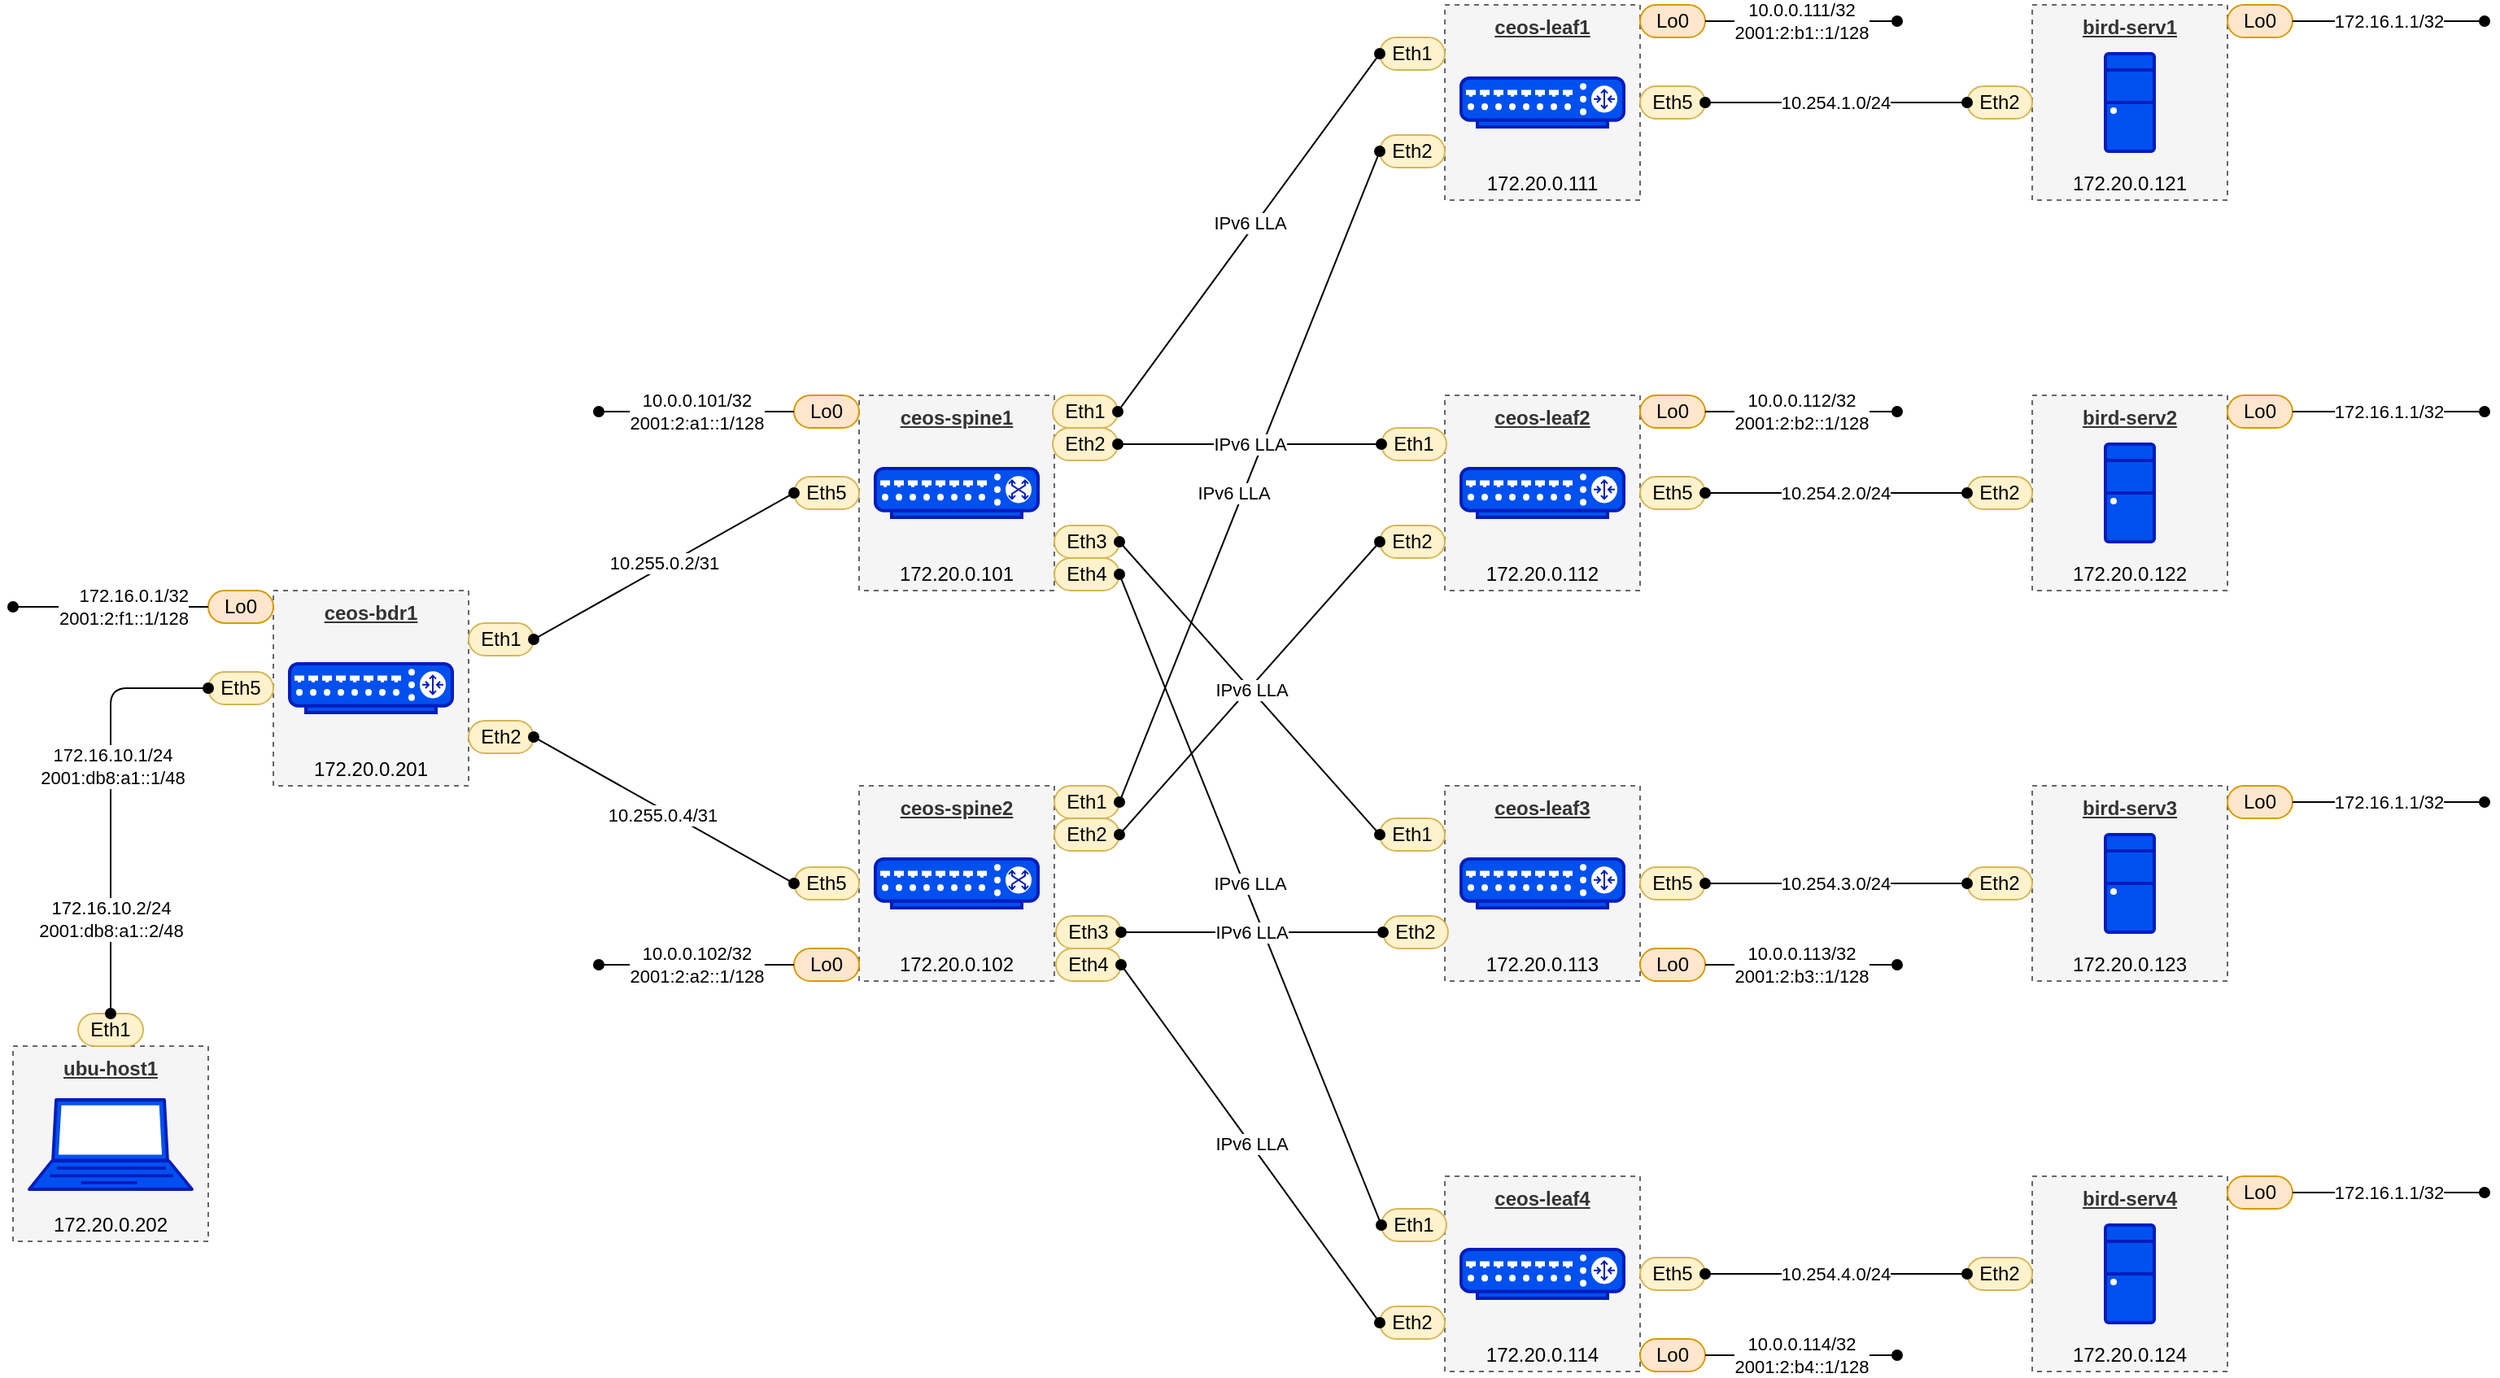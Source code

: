 <mxfile version="24.7.7">
  <diagram name="Page-1" id="fbHoKywOVAFv37olhsXn">
    <mxGraphModel dx="1242" dy="663" grid="1" gridSize="10" guides="1" tooltips="1" connect="1" arrows="1" fold="1" page="1" pageScale="1" pageWidth="827" pageHeight="1169" math="0" shadow="0">
      <root>
        <mxCell id="0" />
        <mxCell id="1" parent="0" />
        <mxCell id="a4RUu1PdMvAqzVYMMdYs-1" value="&lt;u&gt;&lt;b&gt;ceos-bdr1&lt;/b&gt;&lt;/u&gt;" style="rounded=0;whiteSpace=wrap;html=1;dashed=1;fillColor=#f5f5f5;strokeColor=#666666;fontColor=#333333;labelPosition=center;verticalLabelPosition=middle;align=center;verticalAlign=top;spacingTop=0;" parent="1" vertex="1">
          <mxGeometry x="200" y="520" width="120" height="120" as="geometry" />
        </mxCell>
        <mxCell id="a4RUu1PdMvAqzVYMMdYs-2" value="" style="verticalAlign=top;verticalLabelPosition=bottom;labelPosition=center;align=center;html=1;outlineConnect=0;fillColor=#0050ef;strokeColor=#001DBC;gradientDirection=north;strokeWidth=2;shape=mxgraph.networks.router;fontColor=#ffffff;" parent="1" vertex="1">
          <mxGeometry x="210" y="565" width="100" height="30" as="geometry" />
        </mxCell>
        <mxCell id="a4RUu1PdMvAqzVYMMdYs-4" value="172.20.0.201" style="text;html=1;align=center;verticalAlign=middle;whiteSpace=wrap;rounded=0;" parent="1" vertex="1">
          <mxGeometry x="200" y="620" width="120" height="20" as="geometry" />
        </mxCell>
        <mxCell id="a4RUu1PdMvAqzVYMMdYs-5" value="&lt;u&gt;&lt;b&gt;ceos-spine1&lt;/b&gt;&lt;/u&gt;" style="rounded=0;whiteSpace=wrap;html=1;dashed=1;fillColor=#f5f5f5;strokeColor=#666666;fontColor=#333333;labelPosition=center;verticalLabelPosition=middle;align=center;verticalAlign=top;spacingTop=0;" parent="1" vertex="1">
          <mxGeometry x="560" y="400" width="120" height="120" as="geometry" />
        </mxCell>
        <mxCell id="a4RUu1PdMvAqzVYMMdYs-7" value="172.20.0.101" style="text;html=1;align=center;verticalAlign=middle;whiteSpace=wrap;rounded=0;" parent="1" vertex="1">
          <mxGeometry x="560" y="500" width="120" height="20" as="geometry" />
        </mxCell>
        <mxCell id="a4RUu1PdMvAqzVYMMdYs-8" value="" style="fontColor=#ffffff;verticalAlign=top;verticalLabelPosition=bottom;labelPosition=center;align=center;html=1;outlineConnect=0;fillColor=#0050ef;strokeColor=#001DBC;gradientDirection=north;strokeWidth=2;shape=mxgraph.networks.switch;" parent="1" vertex="1">
          <mxGeometry x="570" y="445" width="100" height="30" as="geometry" />
        </mxCell>
        <mxCell id="a4RUu1PdMvAqzVYMMdYs-11" value="&lt;u&gt;&lt;b&gt;bird-serv1&lt;/b&gt;&lt;/u&gt;" style="rounded=0;whiteSpace=wrap;html=1;dashed=1;fillColor=#f5f5f5;strokeColor=#666666;fontColor=#333333;labelPosition=center;verticalLabelPosition=middle;align=center;verticalAlign=top;spacingTop=0;" parent="1" vertex="1">
          <mxGeometry x="1281" y="160" width="120" height="120" as="geometry" />
        </mxCell>
        <mxCell id="a4RUu1PdMvAqzVYMMdYs-12" value="172.20.0.121" style="text;html=1;align=center;verticalAlign=middle;whiteSpace=wrap;rounded=0;" parent="1" vertex="1">
          <mxGeometry x="1281" y="260" width="120" height="20" as="geometry" />
        </mxCell>
        <mxCell id="a4RUu1PdMvAqzVYMMdYs-13" value="" style="fontColor=#ffffff;verticalAlign=top;verticalLabelPosition=bottom;labelPosition=center;align=center;html=1;outlineConnect=0;fillColor=#0050ef;strokeColor=#001DBC;gradientDirection=north;strokeWidth=2;shape=mxgraph.networks.desktop_pc;" parent="1" vertex="1">
          <mxGeometry x="1326" y="190" width="30" height="60" as="geometry" />
        </mxCell>
        <mxCell id="a4RUu1PdMvAqzVYMMdYs-14" value="Eth2" style="rounded=1;whiteSpace=wrap;html=1;fillColor=#fff2cc;strokeColor=#d6b656;arcSize=50;" parent="1" vertex="1">
          <mxGeometry x="1241" y="210" width="40" height="20" as="geometry" />
        </mxCell>
        <mxCell id="a4RUu1PdMvAqzVYMMdYs-38" value="&lt;u&gt;&lt;b&gt;ceos-leaf1&lt;/b&gt;&lt;/u&gt;" style="rounded=0;whiteSpace=wrap;html=1;dashed=1;fillColor=#f5f5f5;strokeColor=#666666;fontColor=#333333;labelPosition=center;verticalLabelPosition=middle;align=center;verticalAlign=top;spacingTop=0;" parent="1" vertex="1">
          <mxGeometry x="920" y="160" width="120" height="120" as="geometry" />
        </mxCell>
        <mxCell id="a4RUu1PdMvAqzVYMMdYs-39" value="" style="verticalAlign=top;verticalLabelPosition=bottom;labelPosition=center;align=center;html=1;outlineConnect=0;fillColor=#0050ef;strokeColor=#001DBC;gradientDirection=north;strokeWidth=2;shape=mxgraph.networks.router;fontColor=#ffffff;" parent="1" vertex="1">
          <mxGeometry x="930" y="205" width="100" height="30" as="geometry" />
        </mxCell>
        <mxCell id="a4RUu1PdMvAqzVYMMdYs-41" value="172.20.0.111" style="text;html=1;align=center;verticalAlign=middle;whiteSpace=wrap;rounded=0;" parent="1" vertex="1">
          <mxGeometry x="920" y="260" width="120" height="20" as="geometry" />
        </mxCell>
        <mxCell id="a4RUu1PdMvAqzVYMMdYs-52" value="&lt;u&gt;&lt;b&gt;ubu-host1&lt;/b&gt;&lt;/u&gt;" style="rounded=0;whiteSpace=wrap;html=1;dashed=1;fillColor=#f5f5f5;strokeColor=#666666;fontColor=#333333;labelPosition=center;verticalLabelPosition=middle;align=center;verticalAlign=top;spacingTop=0;" parent="1" vertex="1">
          <mxGeometry x="40" y="800" width="120" height="120" as="geometry" />
        </mxCell>
        <mxCell id="a4RUu1PdMvAqzVYMMdYs-53" value="172.20.0.202" style="text;html=1;align=center;verticalAlign=middle;whiteSpace=wrap;rounded=0;" parent="1" vertex="1">
          <mxGeometry x="40" y="900" width="120" height="20" as="geometry" />
        </mxCell>
        <mxCell id="a4RUu1PdMvAqzVYMMdYs-54" value="" style="fontColor=#ffffff;verticalAlign=top;verticalLabelPosition=bottom;labelPosition=center;align=center;html=1;outlineConnect=0;fillColor=#0050ef;strokeColor=#001DBC;gradientDirection=north;strokeWidth=2;shape=mxgraph.networks.laptop;" parent="1" vertex="1">
          <mxGeometry x="50" y="833" width="100" height="55" as="geometry" />
        </mxCell>
        <mxCell id="a4RUu1PdMvAqzVYMMdYs-55" value="Eth5" style="rounded=1;whiteSpace=wrap;html=1;fillColor=#fff2cc;strokeColor=#d6b656;arcSize=50;" parent="1" vertex="1">
          <mxGeometry x="160" y="570" width="40" height="20" as="geometry" />
        </mxCell>
        <mxCell id="a4RUu1PdMvAqzVYMMdYs-56" value="Eth1" style="rounded=1;whiteSpace=wrap;html=1;fillColor=#fff2cc;strokeColor=#d6b656;arcSize=50;" parent="1" vertex="1">
          <mxGeometry x="80" y="780" width="40" height="20" as="geometry" />
        </mxCell>
        <mxCell id="a4RUu1PdMvAqzVYMMdYs-57" style="rounded=1;orthogonalLoop=1;jettySize=auto;html=1;exitX=0.5;exitY=0;exitDx=0;exitDy=0;entryX=0;entryY=0.5;entryDx=0;entryDy=0;endArrow=oval;endFill=1;startArrow=oval;startFill=1;edgeStyle=orthogonalEdgeStyle;curved=0;" parent="1" source="a4RUu1PdMvAqzVYMMdYs-56" target="a4RUu1PdMvAqzVYMMdYs-55" edge="1">
          <mxGeometry relative="1" as="geometry">
            <mxPoint x="270" y="670" as="sourcePoint" />
            <mxPoint x="530" y="870" as="targetPoint" />
          </mxGeometry>
        </mxCell>
        <mxCell id="a4RUu1PdMvAqzVYMMdYs-58" value="172.16.10.2/24&lt;div&gt;2001:db8:a1::2/48&lt;/div&gt;" style="edgeLabel;html=1;align=center;verticalAlign=middle;resizable=0;points=[];" parent="a4RUu1PdMvAqzVYMMdYs-57" vertex="1" connectable="0">
          <mxGeometry x="-0.107" y="-3" relative="1" as="geometry">
            <mxPoint x="-3" y="58" as="offset" />
          </mxGeometry>
        </mxCell>
        <mxCell id="a4RUu1PdMvAqzVYMMdYs-59" value="172.16.10.1/24&lt;div&gt;2001:db8:a1::1/48&lt;/div&gt;" style="edgeLabel;html=1;align=center;verticalAlign=middle;resizable=0;points=[];" parent="a4RUu1PdMvAqzVYMMdYs-57" vertex="1" connectable="0">
          <mxGeometry x="0.169" y="-1" relative="1" as="geometry">
            <mxPoint as="offset" />
          </mxGeometry>
        </mxCell>
        <mxCell id="a4RUu1PdMvAqzVYMMdYs-78" value="Lo0" style="rounded=1;whiteSpace=wrap;html=1;fillColor=#ffe6cc;strokeColor=#d79b00;arcSize=50;" parent="1" vertex="1">
          <mxGeometry x="160" y="520" width="40" height="20" as="geometry" />
        </mxCell>
        <mxCell id="a4RUu1PdMvAqzVYMMdYs-79" style="rounded=0;orthogonalLoop=1;jettySize=auto;html=1;exitX=0;exitY=0.5;exitDx=0;exitDy=0;endArrow=none;endFill=0;startArrow=oval;startFill=1;entryX=0;entryY=0.5;entryDx=0;entryDy=0;" parent="1" source="a4RUu1PdMvAqzVYMMdYs-80" target="a4RUu1PdMvAqzVYMMdYs-78" edge="1">
          <mxGeometry relative="1" as="geometry">
            <mxPoint x="250" y="280" as="sourcePoint" />
            <mxPoint x="160" y="580" as="targetPoint" />
          </mxGeometry>
        </mxCell>
        <mxCell id="a4RUu1PdMvAqzVYMMdYs-80" value="172.16.0.1/32&lt;div&gt;2001:2:f1::1/128&lt;br&gt;&lt;/div&gt;" style="text;html=1;align=right;verticalAlign=middle;whiteSpace=wrap;rounded=0;fillColor=none;labelBackgroundColor=default;fontSize=11;" parent="1" vertex="1">
          <mxGeometry x="40" y="510" width="110" height="40" as="geometry" />
        </mxCell>
        <mxCell id="a4RUu1PdMvAqzVYMMdYs-95" value="&lt;u&gt;&lt;b&gt;ceos-spine2&lt;/b&gt;&lt;/u&gt;" style="rounded=0;whiteSpace=wrap;html=1;dashed=1;fillColor=#f5f5f5;strokeColor=#666666;fontColor=#333333;labelPosition=center;verticalLabelPosition=middle;align=center;verticalAlign=top;spacingTop=0;" parent="1" vertex="1">
          <mxGeometry x="560" y="640" width="120" height="120" as="geometry" />
        </mxCell>
        <mxCell id="a4RUu1PdMvAqzVYMMdYs-96" value="172.20.0.102" style="text;html=1;align=center;verticalAlign=middle;whiteSpace=wrap;rounded=0;" parent="1" vertex="1">
          <mxGeometry x="560" y="740" width="120" height="20" as="geometry" />
        </mxCell>
        <mxCell id="a4RUu1PdMvAqzVYMMdYs-97" value="" style="fontColor=#ffffff;verticalAlign=top;verticalLabelPosition=bottom;labelPosition=center;align=center;html=1;outlineConnect=0;fillColor=#0050ef;strokeColor=#001DBC;gradientDirection=north;strokeWidth=2;shape=mxgraph.networks.switch;" parent="1" vertex="1">
          <mxGeometry x="570" y="685" width="100" height="30" as="geometry" />
        </mxCell>
        <mxCell id="a4RUu1PdMvAqzVYMMdYs-98" value="&lt;u&gt;&lt;b&gt;ceos-leaf2&lt;/b&gt;&lt;/u&gt;" style="rounded=0;whiteSpace=wrap;html=1;dashed=1;fillColor=#f5f5f5;strokeColor=#666666;fontColor=#333333;labelPosition=center;verticalLabelPosition=middle;align=center;verticalAlign=top;spacingTop=0;" parent="1" vertex="1">
          <mxGeometry x="920" y="400" width="120" height="120" as="geometry" />
        </mxCell>
        <mxCell id="a4RUu1PdMvAqzVYMMdYs-99" value="" style="verticalAlign=top;verticalLabelPosition=bottom;labelPosition=center;align=center;html=1;outlineConnect=0;fillColor=#0050ef;strokeColor=#001DBC;gradientDirection=north;strokeWidth=2;shape=mxgraph.networks.router;fontColor=#ffffff;" parent="1" vertex="1">
          <mxGeometry x="930" y="445" width="100" height="30" as="geometry" />
        </mxCell>
        <mxCell id="a4RUu1PdMvAqzVYMMdYs-100" value="172.20.0.112" style="text;html=1;align=center;verticalAlign=middle;whiteSpace=wrap;rounded=0;" parent="1" vertex="1">
          <mxGeometry x="920" y="500" width="120" height="20" as="geometry" />
        </mxCell>
        <mxCell id="a4RUu1PdMvAqzVYMMdYs-101" value="&lt;u&gt;&lt;b&gt;ceos-leaf3&lt;/b&gt;&lt;/u&gt;" style="rounded=0;whiteSpace=wrap;html=1;dashed=1;fillColor=#f5f5f5;strokeColor=#666666;fontColor=#333333;labelPosition=center;verticalLabelPosition=middle;align=center;verticalAlign=top;spacingTop=0;" parent="1" vertex="1">
          <mxGeometry x="920" y="640" width="120" height="120" as="geometry" />
        </mxCell>
        <mxCell id="a4RUu1PdMvAqzVYMMdYs-102" value="" style="verticalAlign=top;verticalLabelPosition=bottom;labelPosition=center;align=center;html=1;outlineConnect=0;fillColor=#0050ef;strokeColor=#001DBC;gradientDirection=north;strokeWidth=2;shape=mxgraph.networks.router;fontColor=#ffffff;" parent="1" vertex="1">
          <mxGeometry x="930" y="685" width="100" height="30" as="geometry" />
        </mxCell>
        <mxCell id="a4RUu1PdMvAqzVYMMdYs-103" value="172.20.0.113" style="text;html=1;align=center;verticalAlign=middle;whiteSpace=wrap;rounded=0;" parent="1" vertex="1">
          <mxGeometry x="920" y="740" width="120" height="20" as="geometry" />
        </mxCell>
        <mxCell id="a4RUu1PdMvAqzVYMMdYs-104" value="&lt;u&gt;&lt;b&gt;ceos-leaf4&lt;/b&gt;&lt;/u&gt;" style="rounded=0;whiteSpace=wrap;html=1;dashed=1;fillColor=#f5f5f5;strokeColor=#666666;fontColor=#333333;labelPosition=center;verticalLabelPosition=middle;align=center;verticalAlign=top;spacingTop=0;" parent="1" vertex="1">
          <mxGeometry x="920" y="880" width="120" height="120" as="geometry" />
        </mxCell>
        <mxCell id="a4RUu1PdMvAqzVYMMdYs-105" value="" style="verticalAlign=top;verticalLabelPosition=bottom;labelPosition=center;align=center;html=1;outlineConnect=0;fillColor=#0050ef;strokeColor=#001DBC;gradientDirection=north;strokeWidth=2;shape=mxgraph.networks.router;fontColor=#ffffff;" parent="1" vertex="1">
          <mxGeometry x="930" y="925" width="100" height="30" as="geometry" />
        </mxCell>
        <mxCell id="a4RUu1PdMvAqzVYMMdYs-106" value="172.20.0.114" style="text;html=1;align=center;verticalAlign=middle;whiteSpace=wrap;rounded=0;" parent="1" vertex="1">
          <mxGeometry x="920" y="980" width="120" height="20" as="geometry" />
        </mxCell>
        <mxCell id="a4RUu1PdMvAqzVYMMdYs-107" value="Eth5" style="rounded=1;whiteSpace=wrap;html=1;fillColor=#fff2cc;strokeColor=#d6b656;arcSize=50;" parent="1" vertex="1">
          <mxGeometry x="1040" y="210" width="40" height="20" as="geometry" />
        </mxCell>
        <mxCell id="a4RUu1PdMvAqzVYMMdYs-115" style="rounded=0;orthogonalLoop=1;jettySize=auto;html=1;exitX=0;exitY=0.5;exitDx=0;exitDy=0;entryX=1;entryY=0.5;entryDx=0;entryDy=0;endArrow=oval;endFill=1;startArrow=oval;startFill=1;" parent="1" source="a4RUu1PdMvAqzVYMMdYs-14" target="a4RUu1PdMvAqzVYMMdYs-107" edge="1">
          <mxGeometry relative="1" as="geometry">
            <mxPoint x="1241" y="269.5" as="sourcePoint" />
            <mxPoint x="1080" y="269.5" as="targetPoint" />
          </mxGeometry>
        </mxCell>
        <mxCell id="a4RUu1PdMvAqzVYMMdYs-116" value="10.254.1.0/24" style="edgeLabel;html=1;align=center;verticalAlign=middle;resizable=0;points=[];" parent="a4RUu1PdMvAqzVYMMdYs-115" vertex="1" connectable="0">
          <mxGeometry x="-0.058" y="1" relative="1" as="geometry">
            <mxPoint x="-5" y="-1" as="offset" />
          </mxGeometry>
        </mxCell>
        <mxCell id="a4RUu1PdMvAqzVYMMdYs-119" value="&lt;u&gt;&lt;b&gt;bird-serv2&lt;/b&gt;&lt;/u&gt;" style="rounded=0;whiteSpace=wrap;html=1;dashed=1;fillColor=#f5f5f5;strokeColor=#666666;fontColor=#333333;labelPosition=center;verticalLabelPosition=middle;align=center;verticalAlign=top;spacingTop=0;" parent="1" vertex="1">
          <mxGeometry x="1281" y="400" width="120" height="120" as="geometry" />
        </mxCell>
        <mxCell id="a4RUu1PdMvAqzVYMMdYs-120" value="172.20.0.122" style="text;html=1;align=center;verticalAlign=middle;whiteSpace=wrap;rounded=0;" parent="1" vertex="1">
          <mxGeometry x="1281" y="500" width="120" height="20" as="geometry" />
        </mxCell>
        <mxCell id="a4RUu1PdMvAqzVYMMdYs-121" value="" style="fontColor=#ffffff;verticalAlign=top;verticalLabelPosition=bottom;labelPosition=center;align=center;html=1;outlineConnect=0;fillColor=#0050ef;strokeColor=#001DBC;gradientDirection=north;strokeWidth=2;shape=mxgraph.networks.desktop_pc;" parent="1" vertex="1">
          <mxGeometry x="1326" y="430" width="30" height="60" as="geometry" />
        </mxCell>
        <mxCell id="a4RUu1PdMvAqzVYMMdYs-122" value="Eth2" style="rounded=1;whiteSpace=wrap;html=1;fillColor=#fff2cc;strokeColor=#d6b656;arcSize=50;" parent="1" vertex="1">
          <mxGeometry x="1241" y="450" width="40" height="20" as="geometry" />
        </mxCell>
        <mxCell id="a4RUu1PdMvAqzVYMMdYs-123" value="Eth5" style="rounded=1;whiteSpace=wrap;html=1;fillColor=#fff2cc;strokeColor=#d6b656;arcSize=50;" parent="1" vertex="1">
          <mxGeometry x="1040" y="450" width="40" height="20" as="geometry" />
        </mxCell>
        <mxCell id="a4RUu1PdMvAqzVYMMdYs-124" style="rounded=0;orthogonalLoop=1;jettySize=auto;html=1;exitX=0;exitY=0.5;exitDx=0;exitDy=0;entryX=1;entryY=0.5;entryDx=0;entryDy=0;endArrow=oval;endFill=1;startArrow=oval;startFill=1;" parent="1" source="a4RUu1PdMvAqzVYMMdYs-122" target="a4RUu1PdMvAqzVYMMdYs-123" edge="1">
          <mxGeometry relative="1" as="geometry">
            <mxPoint x="1241" y="509.5" as="sourcePoint" />
            <mxPoint x="1080" y="509.5" as="targetPoint" />
          </mxGeometry>
        </mxCell>
        <mxCell id="a4RUu1PdMvAqzVYMMdYs-125" value="10.254.2.0/24" style="edgeLabel;html=1;align=center;verticalAlign=middle;resizable=0;points=[];" parent="a4RUu1PdMvAqzVYMMdYs-124" vertex="1" connectable="0">
          <mxGeometry x="-0.058" y="1" relative="1" as="geometry">
            <mxPoint x="-5" y="-1" as="offset" />
          </mxGeometry>
        </mxCell>
        <mxCell id="a4RUu1PdMvAqzVYMMdYs-126" value="&lt;u&gt;&lt;b&gt;bird-serv3&lt;/b&gt;&lt;/u&gt;" style="rounded=0;whiteSpace=wrap;html=1;dashed=1;fillColor=#f5f5f5;strokeColor=#666666;fontColor=#333333;labelPosition=center;verticalLabelPosition=middle;align=center;verticalAlign=top;spacingTop=0;" parent="1" vertex="1">
          <mxGeometry x="1281" y="640" width="120" height="120" as="geometry" />
        </mxCell>
        <mxCell id="a4RUu1PdMvAqzVYMMdYs-127" value="172.20.0.123" style="text;html=1;align=center;verticalAlign=middle;whiteSpace=wrap;rounded=0;" parent="1" vertex="1">
          <mxGeometry x="1281" y="740" width="120" height="20" as="geometry" />
        </mxCell>
        <mxCell id="a4RUu1PdMvAqzVYMMdYs-128" value="" style="fontColor=#ffffff;verticalAlign=top;verticalLabelPosition=bottom;labelPosition=center;align=center;html=1;outlineConnect=0;fillColor=#0050ef;strokeColor=#001DBC;gradientDirection=north;strokeWidth=2;shape=mxgraph.networks.desktop_pc;" parent="1" vertex="1">
          <mxGeometry x="1326" y="670" width="30" height="60" as="geometry" />
        </mxCell>
        <mxCell id="a4RUu1PdMvAqzVYMMdYs-129" value="Eth2" style="rounded=1;whiteSpace=wrap;html=1;fillColor=#fff2cc;strokeColor=#d6b656;arcSize=50;" parent="1" vertex="1">
          <mxGeometry x="1241" y="690" width="40" height="20" as="geometry" />
        </mxCell>
        <mxCell id="a4RUu1PdMvAqzVYMMdYs-130" value="Eth5" style="rounded=1;whiteSpace=wrap;html=1;fillColor=#fff2cc;strokeColor=#d6b656;arcSize=50;" parent="1" vertex="1">
          <mxGeometry x="1040" y="690" width="40" height="20" as="geometry" />
        </mxCell>
        <mxCell id="a4RUu1PdMvAqzVYMMdYs-131" style="rounded=0;orthogonalLoop=1;jettySize=auto;html=1;exitX=0;exitY=0.5;exitDx=0;exitDy=0;entryX=1;entryY=0.5;entryDx=0;entryDy=0;endArrow=oval;endFill=1;startArrow=oval;startFill=1;" parent="1" source="a4RUu1PdMvAqzVYMMdYs-129" target="a4RUu1PdMvAqzVYMMdYs-130" edge="1">
          <mxGeometry relative="1" as="geometry">
            <mxPoint x="1241" y="749.5" as="sourcePoint" />
            <mxPoint x="1080" y="749.5" as="targetPoint" />
          </mxGeometry>
        </mxCell>
        <mxCell id="a4RUu1PdMvAqzVYMMdYs-132" value="10.254.3.0/24" style="edgeLabel;html=1;align=center;verticalAlign=middle;resizable=0;points=[];" parent="a4RUu1PdMvAqzVYMMdYs-131" vertex="1" connectable="0">
          <mxGeometry x="-0.058" y="1" relative="1" as="geometry">
            <mxPoint x="-5" y="-1" as="offset" />
          </mxGeometry>
        </mxCell>
        <mxCell id="a4RUu1PdMvAqzVYMMdYs-133" value="&lt;u&gt;&lt;b&gt;bird-serv4&lt;/b&gt;&lt;/u&gt;" style="rounded=0;whiteSpace=wrap;html=1;dashed=1;fillColor=#f5f5f5;strokeColor=#666666;fontColor=#333333;labelPosition=center;verticalLabelPosition=middle;align=center;verticalAlign=top;spacingTop=0;" parent="1" vertex="1">
          <mxGeometry x="1281" y="880" width="120" height="120" as="geometry" />
        </mxCell>
        <mxCell id="a4RUu1PdMvAqzVYMMdYs-134" value="172.20.0.124" style="text;html=1;align=center;verticalAlign=middle;whiteSpace=wrap;rounded=0;" parent="1" vertex="1">
          <mxGeometry x="1281" y="980" width="120" height="20" as="geometry" />
        </mxCell>
        <mxCell id="a4RUu1PdMvAqzVYMMdYs-135" value="" style="fontColor=#ffffff;verticalAlign=top;verticalLabelPosition=bottom;labelPosition=center;align=center;html=1;outlineConnect=0;fillColor=#0050ef;strokeColor=#001DBC;gradientDirection=north;strokeWidth=2;shape=mxgraph.networks.desktop_pc;" parent="1" vertex="1">
          <mxGeometry x="1326" y="910" width="30" height="60" as="geometry" />
        </mxCell>
        <mxCell id="a4RUu1PdMvAqzVYMMdYs-136" value="Eth2" style="rounded=1;whiteSpace=wrap;html=1;fillColor=#fff2cc;strokeColor=#d6b656;arcSize=50;" parent="1" vertex="1">
          <mxGeometry x="1241" y="930" width="40" height="20" as="geometry" />
        </mxCell>
        <mxCell id="a4RUu1PdMvAqzVYMMdYs-137" value="Eth5" style="rounded=1;whiteSpace=wrap;html=1;fillColor=#fff2cc;strokeColor=#d6b656;arcSize=50;" parent="1" vertex="1">
          <mxGeometry x="1040" y="930" width="40" height="20" as="geometry" />
        </mxCell>
        <mxCell id="a4RUu1PdMvAqzVYMMdYs-138" style="rounded=0;orthogonalLoop=1;jettySize=auto;html=1;exitX=0;exitY=0.5;exitDx=0;exitDy=0;entryX=1;entryY=0.5;entryDx=0;entryDy=0;endArrow=oval;endFill=1;startArrow=oval;startFill=1;" parent="1" source="a4RUu1PdMvAqzVYMMdYs-136" target="a4RUu1PdMvAqzVYMMdYs-137" edge="1">
          <mxGeometry relative="1" as="geometry">
            <mxPoint x="1241" y="989.5" as="sourcePoint" />
            <mxPoint x="1080" y="989.5" as="targetPoint" />
          </mxGeometry>
        </mxCell>
        <mxCell id="a4RUu1PdMvAqzVYMMdYs-139" value="10.254.4.0/24" style="edgeLabel;html=1;align=center;verticalAlign=middle;resizable=0;points=[];" parent="a4RUu1PdMvAqzVYMMdYs-138" vertex="1" connectable="0">
          <mxGeometry x="-0.058" y="1" relative="1" as="geometry">
            <mxPoint x="-5" y="-1" as="offset" />
          </mxGeometry>
        </mxCell>
        <mxCell id="a4RUu1PdMvAqzVYMMdYs-140" value="Eth1" style="rounded=1;whiteSpace=wrap;html=1;fillColor=#fff2cc;strokeColor=#d6b656;arcSize=50;" parent="1" vertex="1">
          <mxGeometry x="880" y="180" width="40" height="20" as="geometry" />
        </mxCell>
        <mxCell id="a4RUu1PdMvAqzVYMMdYs-141" value="Eth1" style="rounded=1;whiteSpace=wrap;html=1;fillColor=#fff2cc;strokeColor=#d6b656;arcSize=50;" parent="1" vertex="1">
          <mxGeometry x="679" y="400" width="40" height="20" as="geometry" />
        </mxCell>
        <mxCell id="a4RUu1PdMvAqzVYMMdYs-142" style="rounded=0;orthogonalLoop=1;jettySize=auto;html=1;exitX=0;exitY=0.5;exitDx=0;exitDy=0;entryX=1;entryY=0.5;entryDx=0;entryDy=0;endArrow=oval;endFill=1;startArrow=oval;startFill=1;" parent="1" source="a4RUu1PdMvAqzVYMMdYs-140" target="a4RUu1PdMvAqzVYMMdYs-141" edge="1">
          <mxGeometry relative="1" as="geometry">
            <mxPoint x="880" y="459.5" as="sourcePoint" />
            <mxPoint x="719" y="459.5" as="targetPoint" />
          </mxGeometry>
        </mxCell>
        <mxCell id="a4RUu1PdMvAqzVYMMdYs-143" value="IPv6 LLA" style="edgeLabel;html=1;align=center;verticalAlign=middle;resizable=0;points=[];" parent="a4RUu1PdMvAqzVYMMdYs-142" vertex="1" connectable="0">
          <mxGeometry x="-0.058" y="1" relative="1" as="geometry">
            <mxPoint x="-5" y="-1" as="offset" />
          </mxGeometry>
        </mxCell>
        <mxCell id="a4RUu1PdMvAqzVYMMdYs-144" value="Eth1" style="rounded=1;whiteSpace=wrap;html=1;fillColor=#fff2cc;strokeColor=#d6b656;arcSize=50;" parent="1" vertex="1">
          <mxGeometry x="881" y="420" width="40" height="20" as="geometry" />
        </mxCell>
        <mxCell id="a4RUu1PdMvAqzVYMMdYs-145" value="Eth2" style="rounded=1;whiteSpace=wrap;html=1;fillColor=#fff2cc;strokeColor=#d6b656;arcSize=50;" parent="1" vertex="1">
          <mxGeometry x="679" y="420" width="40" height="20" as="geometry" />
        </mxCell>
        <mxCell id="a4RUu1PdMvAqzVYMMdYs-148" value="Eth1" style="rounded=1;whiteSpace=wrap;html=1;fillColor=#fff2cc;strokeColor=#d6b656;arcSize=50;" parent="1" vertex="1">
          <mxGeometry x="880" y="660" width="40" height="20" as="geometry" />
        </mxCell>
        <mxCell id="a4RUu1PdMvAqzVYMMdYs-149" value="Eth3" style="rounded=1;whiteSpace=wrap;html=1;fillColor=#fff2cc;strokeColor=#d6b656;arcSize=50;" parent="1" vertex="1">
          <mxGeometry x="680" y="480" width="40" height="20" as="geometry" />
        </mxCell>
        <mxCell id="a4RUu1PdMvAqzVYMMdYs-150" style="rounded=0;orthogonalLoop=1;jettySize=auto;html=1;exitX=0;exitY=0.5;exitDx=0;exitDy=0;entryX=1;entryY=0.5;entryDx=0;entryDy=0;endArrow=oval;endFill=1;startArrow=oval;startFill=1;" parent="1" source="a4RUu1PdMvAqzVYMMdYs-148" target="a4RUu1PdMvAqzVYMMdYs-149" edge="1">
          <mxGeometry relative="1" as="geometry">
            <mxPoint x="881" y="539.5" as="sourcePoint" />
            <mxPoint x="720" y="539.5" as="targetPoint" />
          </mxGeometry>
        </mxCell>
        <mxCell id="a4RUu1PdMvAqzVYMMdYs-152" value="Eth1" style="rounded=1;whiteSpace=wrap;html=1;fillColor=#fff2cc;strokeColor=#d6b656;arcSize=50;" parent="1" vertex="1">
          <mxGeometry x="881" y="900" width="40" height="20" as="geometry" />
        </mxCell>
        <mxCell id="a4RUu1PdMvAqzVYMMdYs-153" value="Eth4" style="rounded=1;whiteSpace=wrap;html=1;fillColor=#fff2cc;strokeColor=#d6b656;arcSize=50;" parent="1" vertex="1">
          <mxGeometry x="680" y="500" width="40" height="20" as="geometry" />
        </mxCell>
        <mxCell id="a4RUu1PdMvAqzVYMMdYs-154" style="rounded=0;orthogonalLoop=1;jettySize=auto;html=1;exitX=0;exitY=0.5;exitDx=0;exitDy=0;entryX=1;entryY=0.5;entryDx=0;entryDy=0;endArrow=oval;endFill=1;startArrow=oval;startFill=1;" parent="1" source="a4RUu1PdMvAqzVYMMdYs-152" target="a4RUu1PdMvAqzVYMMdYs-153" edge="1">
          <mxGeometry relative="1" as="geometry">
            <mxPoint x="881" y="559.5" as="sourcePoint" />
            <mxPoint x="720" y="559.5" as="targetPoint" />
          </mxGeometry>
        </mxCell>
        <mxCell id="a4RUu1PdMvAqzVYMMdYs-155" value="IPv6 LLA" style="edgeLabel;html=1;align=center;verticalAlign=middle;resizable=0;points=[];" parent="a4RUu1PdMvAqzVYMMdYs-154" vertex="1" connectable="0">
          <mxGeometry x="-0.058" y="1" relative="1" as="geometry">
            <mxPoint x="-5" y="-22" as="offset" />
          </mxGeometry>
        </mxCell>
        <mxCell id="a4RUu1PdMvAqzVYMMdYs-173" value="Eth2" style="rounded=1;whiteSpace=wrap;html=1;fillColor=#fff2cc;strokeColor=#d6b656;arcSize=50;" parent="1" vertex="1">
          <mxGeometry x="880" y="240" width="40" height="20" as="geometry" />
        </mxCell>
        <mxCell id="a4RUu1PdMvAqzVYMMdYs-174" value="Eth1" style="rounded=1;whiteSpace=wrap;html=1;fillColor=#fff2cc;strokeColor=#d6b656;arcSize=50;" parent="1" vertex="1">
          <mxGeometry x="680" y="640" width="40" height="20" as="geometry" />
        </mxCell>
        <mxCell id="a4RUu1PdMvAqzVYMMdYs-175" style="rounded=0;orthogonalLoop=1;jettySize=auto;html=1;exitX=0;exitY=0.5;exitDx=0;exitDy=0;entryX=1;entryY=0.5;entryDx=0;entryDy=0;endArrow=oval;endFill=1;startArrow=oval;startFill=1;" parent="1" source="a4RUu1PdMvAqzVYMMdYs-173" target="a4RUu1PdMvAqzVYMMdYs-174" edge="1">
          <mxGeometry relative="1" as="geometry">
            <mxPoint x="881" y="699.5" as="sourcePoint" />
            <mxPoint x="720" y="699.5" as="targetPoint" />
          </mxGeometry>
        </mxCell>
        <mxCell id="a4RUu1PdMvAqzVYMMdYs-176" value="IPv6 LLA" style="edgeLabel;html=1;align=center;verticalAlign=middle;resizable=0;points=[];" parent="a4RUu1PdMvAqzVYMMdYs-175" vertex="1" connectable="0">
          <mxGeometry x="-0.058" y="1" relative="1" as="geometry">
            <mxPoint x="-16" y="21" as="offset" />
          </mxGeometry>
        </mxCell>
        <mxCell id="a4RUu1PdMvAqzVYMMdYs-177" value="Eth2" style="rounded=1;whiteSpace=wrap;html=1;fillColor=#fff2cc;strokeColor=#d6b656;arcSize=50;" parent="1" vertex="1">
          <mxGeometry x="880" y="480" width="40" height="20" as="geometry" />
        </mxCell>
        <mxCell id="a4RUu1PdMvAqzVYMMdYs-178" value="Eth2" style="rounded=1;whiteSpace=wrap;html=1;fillColor=#fff2cc;strokeColor=#d6b656;arcSize=50;" parent="1" vertex="1">
          <mxGeometry x="680" y="660" width="40" height="20" as="geometry" />
        </mxCell>
        <mxCell id="a4RUu1PdMvAqzVYMMdYs-179" style="rounded=0;orthogonalLoop=1;jettySize=auto;html=1;exitX=0;exitY=0.5;exitDx=0;exitDy=0;entryX=1;entryY=0.5;entryDx=0;entryDy=0;endArrow=oval;endFill=1;startArrow=oval;startFill=1;" parent="1" source="a4RUu1PdMvAqzVYMMdYs-177" target="a4RUu1PdMvAqzVYMMdYs-178" edge="1">
          <mxGeometry relative="1" as="geometry">
            <mxPoint x="881" y="719.5" as="sourcePoint" />
            <mxPoint x="720" y="719.5" as="targetPoint" />
          </mxGeometry>
        </mxCell>
        <mxCell id="a4RUu1PdMvAqzVYMMdYs-180" value="IPv6 LLA" style="edgeLabel;html=1;align=center;verticalAlign=middle;resizable=0;points=[];" parent="a4RUu1PdMvAqzVYMMdYs-179" vertex="1" connectable="0">
          <mxGeometry x="-0.058" y="1" relative="1" as="geometry">
            <mxPoint x="-5" y="5" as="offset" />
          </mxGeometry>
        </mxCell>
        <mxCell id="a4RUu1PdMvAqzVYMMdYs-181" value="Eth2" style="rounded=1;whiteSpace=wrap;html=1;fillColor=#fff2cc;strokeColor=#d6b656;arcSize=50;" parent="1" vertex="1">
          <mxGeometry x="882" y="720" width="40" height="20" as="geometry" />
        </mxCell>
        <mxCell id="a4RUu1PdMvAqzVYMMdYs-182" value="Eth3" style="rounded=1;whiteSpace=wrap;html=1;fillColor=#fff2cc;strokeColor=#d6b656;arcSize=50;" parent="1" vertex="1">
          <mxGeometry x="681" y="720" width="40" height="20" as="geometry" />
        </mxCell>
        <mxCell id="a4RUu1PdMvAqzVYMMdYs-183" style="rounded=0;orthogonalLoop=1;jettySize=auto;html=1;exitX=0;exitY=0.5;exitDx=0;exitDy=0;entryX=1;entryY=0.5;entryDx=0;entryDy=0;endArrow=oval;endFill=1;startArrow=oval;startFill=1;" parent="1" source="a4RUu1PdMvAqzVYMMdYs-181" target="a4RUu1PdMvAqzVYMMdYs-182" edge="1">
          <mxGeometry relative="1" as="geometry">
            <mxPoint x="882" y="779.5" as="sourcePoint" />
            <mxPoint x="721" y="779.5" as="targetPoint" />
          </mxGeometry>
        </mxCell>
        <mxCell id="a4RUu1PdMvAqzVYMMdYs-184" value="IPv6 LLA" style="edgeLabel;html=1;align=center;verticalAlign=middle;resizable=0;points=[];" parent="a4RUu1PdMvAqzVYMMdYs-183" vertex="1" connectable="0">
          <mxGeometry x="-0.058" y="1" relative="1" as="geometry">
            <mxPoint x="-5" y="-1" as="offset" />
          </mxGeometry>
        </mxCell>
        <mxCell id="a4RUu1PdMvAqzVYMMdYs-185" value="Eth2" style="rounded=1;whiteSpace=wrap;html=1;fillColor=#fff2cc;strokeColor=#d6b656;arcSize=50;" parent="1" vertex="1">
          <mxGeometry x="880" y="960" width="40" height="20" as="geometry" />
        </mxCell>
        <mxCell id="a4RUu1PdMvAqzVYMMdYs-186" value="Eth4" style="rounded=1;whiteSpace=wrap;html=1;fillColor=#fff2cc;strokeColor=#d6b656;arcSize=50;" parent="1" vertex="1">
          <mxGeometry x="681" y="740" width="40" height="20" as="geometry" />
        </mxCell>
        <mxCell id="a4RUu1PdMvAqzVYMMdYs-187" value="IPv6 LLA" style="rounded=0;orthogonalLoop=1;jettySize=auto;html=1;exitX=0;exitY=0.5;exitDx=0;exitDy=0;entryX=1;entryY=0.5;entryDx=0;entryDy=0;endArrow=oval;endFill=1;startArrow=oval;startFill=1;" parent="1" source="a4RUu1PdMvAqzVYMMdYs-185" target="a4RUu1PdMvAqzVYMMdYs-186" edge="1">
          <mxGeometry relative="1" as="geometry">
            <mxPoint x="882" y="799.5" as="sourcePoint" />
            <mxPoint x="721" y="799.5" as="targetPoint" />
          </mxGeometry>
        </mxCell>
        <mxCell id="a4RUu1PdMvAqzVYMMdYs-189" value="Eth5" style="rounded=1;whiteSpace=wrap;html=1;fillColor=#fff2cc;strokeColor=#d6b656;arcSize=50;" parent="1" vertex="1">
          <mxGeometry x="520" y="450" width="40" height="20" as="geometry" />
        </mxCell>
        <mxCell id="a4RUu1PdMvAqzVYMMdYs-190" value="Eth5" style="rounded=1;whiteSpace=wrap;html=1;fillColor=#fff2cc;strokeColor=#d6b656;arcSize=50;" parent="1" vertex="1">
          <mxGeometry x="520" y="690" width="40" height="20" as="geometry" />
        </mxCell>
        <mxCell id="a4RUu1PdMvAqzVYMMdYs-191" value="Eth1" style="rounded=1;whiteSpace=wrap;html=1;fillColor=#fff2cc;strokeColor=#d6b656;arcSize=50;" parent="1" vertex="1">
          <mxGeometry x="320" y="540" width="40" height="20" as="geometry" />
        </mxCell>
        <mxCell id="a4RUu1PdMvAqzVYMMdYs-192" value="Eth2" style="rounded=1;whiteSpace=wrap;html=1;fillColor=#fff2cc;strokeColor=#d6b656;arcSize=50;" parent="1" vertex="1">
          <mxGeometry x="320" y="600" width="40" height="20" as="geometry" />
        </mxCell>
        <mxCell id="a4RUu1PdMvAqzVYMMdYs-193" style="rounded=0;orthogonalLoop=1;jettySize=auto;html=1;exitX=0;exitY=0.5;exitDx=0;exitDy=0;entryX=1;entryY=0.5;entryDx=0;entryDy=0;endArrow=oval;endFill=1;startArrow=oval;startFill=1;" parent="1" source="a4RUu1PdMvAqzVYMMdYs-189" target="a4RUu1PdMvAqzVYMMdYs-191" edge="1">
          <mxGeometry relative="1" as="geometry">
            <mxPoint x="520" y="510" as="sourcePoint" />
            <mxPoint x="360" y="695" as="targetPoint" />
          </mxGeometry>
        </mxCell>
        <mxCell id="a4RUu1PdMvAqzVYMMdYs-194" value="10.255.0.2/31" style="edgeLabel;html=1;align=center;verticalAlign=middle;resizable=0;points=[];" parent="a4RUu1PdMvAqzVYMMdYs-193" vertex="1" connectable="0">
          <mxGeometry x="-0.058" y="1" relative="1" as="geometry">
            <mxPoint x="-5" y="-1" as="offset" />
          </mxGeometry>
        </mxCell>
        <mxCell id="a4RUu1PdMvAqzVYMMdYs-195" style="rounded=0;orthogonalLoop=1;jettySize=auto;html=1;exitX=0;exitY=0.5;exitDx=0;exitDy=0;entryX=1;entryY=0.5;entryDx=0;entryDy=0;endArrow=oval;endFill=1;startArrow=oval;startFill=1;" parent="1" source="a4RUu1PdMvAqzVYMMdYs-190" target="a4RUu1PdMvAqzVYMMdYs-192" edge="1">
          <mxGeometry relative="1" as="geometry">
            <mxPoint x="530" y="470" as="sourcePoint" />
            <mxPoint x="370" y="560" as="targetPoint" />
          </mxGeometry>
        </mxCell>
        <mxCell id="a4RUu1PdMvAqzVYMMdYs-196" value="10.255.0.4/31" style="edgeLabel;html=1;align=center;verticalAlign=middle;resizable=0;points=[];" parent="a4RUu1PdMvAqzVYMMdYs-195" vertex="1" connectable="0">
          <mxGeometry x="-0.058" y="1" relative="1" as="geometry">
            <mxPoint x="-5" y="-1" as="offset" />
          </mxGeometry>
        </mxCell>
        <mxCell id="a4RUu1PdMvAqzVYMMdYs-197" value="Lo0" style="rounded=1;whiteSpace=wrap;html=1;fillColor=#ffe6cc;strokeColor=#d79b00;arcSize=50;" parent="1" vertex="1">
          <mxGeometry x="520" y="400" width="40" height="20" as="geometry" />
        </mxCell>
        <mxCell id="a4RUu1PdMvAqzVYMMdYs-198" value="10.0.0.101/32&lt;div&gt;&lt;span style=&quot;text-align: right; text-wrap: wrap;&quot;&gt;2001:2:a1::1/128&lt;/span&gt;&lt;br&gt;&lt;/div&gt;" style="rounded=0;orthogonalLoop=1;jettySize=auto;html=1;endArrow=none;endFill=0;startArrow=oval;startFill=1;entryX=0;entryY=0.5;entryDx=0;entryDy=0;" parent="1" target="a4RUu1PdMvAqzVYMMdYs-197" edge="1">
          <mxGeometry relative="1" as="geometry">
            <mxPoint x="400" y="410" as="sourcePoint" />
            <mxPoint x="520" y="460" as="targetPoint" />
          </mxGeometry>
        </mxCell>
        <mxCell id="a4RUu1PdMvAqzVYMMdYs-199" value="Lo0" style="rounded=1;whiteSpace=wrap;html=1;fillColor=#ffe6cc;strokeColor=#d79b00;arcSize=50;" parent="1" vertex="1">
          <mxGeometry x="520" y="740" width="40" height="20" as="geometry" />
        </mxCell>
        <mxCell id="a4RUu1PdMvAqzVYMMdYs-200" value="10.0.0.102/32&lt;div&gt;&lt;span style=&quot;text-align: right; text-wrap: wrap;&quot;&gt;2001:2:a2::1/128&lt;/span&gt;&lt;br&gt;&lt;/div&gt;" style="rounded=0;orthogonalLoop=1;jettySize=auto;html=1;endArrow=none;endFill=0;startArrow=oval;startFill=1;entryX=0;entryY=0.5;entryDx=0;entryDy=0;" parent="1" target="a4RUu1PdMvAqzVYMMdYs-199" edge="1">
          <mxGeometry relative="1" as="geometry">
            <mxPoint x="400" y="750" as="sourcePoint" />
            <mxPoint x="520" y="800" as="targetPoint" />
          </mxGeometry>
        </mxCell>
        <mxCell id="a4RUu1PdMvAqzVYMMdYs-201" value="Lo0" style="rounded=1;whiteSpace=wrap;html=1;fillColor=#ffe6cc;strokeColor=#d79b00;arcSize=50;" parent="1" vertex="1">
          <mxGeometry x="1040" y="160" width="40" height="20" as="geometry" />
        </mxCell>
        <mxCell id="a4RUu1PdMvAqzVYMMdYs-202" value="10.0.0.111/32&lt;div&gt;&lt;span style=&quot;text-align: right; text-wrap: wrap;&quot;&gt;2001:2:b1::1/128&lt;/span&gt;&lt;br&gt;&lt;/div&gt;" style="rounded=0;orthogonalLoop=1;jettySize=auto;html=1;endArrow=none;endFill=0;startArrow=oval;startFill=1;entryX=1;entryY=0.5;entryDx=0;entryDy=0;" parent="1" target="a4RUu1PdMvAqzVYMMdYs-201" edge="1">
          <mxGeometry relative="1" as="geometry">
            <mxPoint x="1198" y="170" as="sourcePoint" />
            <mxPoint x="1040" y="220" as="targetPoint" />
          </mxGeometry>
        </mxCell>
        <mxCell id="a4RUu1PdMvAqzVYMMdYs-203" value="Lo0" style="rounded=1;whiteSpace=wrap;html=1;fillColor=#ffe6cc;strokeColor=#d79b00;arcSize=50;" parent="1" vertex="1">
          <mxGeometry x="1040" y="400" width="40" height="20" as="geometry" />
        </mxCell>
        <mxCell id="a4RUu1PdMvAqzVYMMdYs-204" value="10.0.0.112/32&lt;div&gt;&lt;span style=&quot;text-align: right; text-wrap: wrap;&quot;&gt;2001:2:b2::1/128&lt;/span&gt;&lt;br&gt;&lt;/div&gt;" style="rounded=0;orthogonalLoop=1;jettySize=auto;html=1;endArrow=none;endFill=0;startArrow=oval;startFill=1;entryX=1;entryY=0.5;entryDx=0;entryDy=0;" parent="1" target="a4RUu1PdMvAqzVYMMdYs-203" edge="1">
          <mxGeometry relative="1" as="geometry">
            <mxPoint x="1198" y="410" as="sourcePoint" />
            <mxPoint x="1040" y="460" as="targetPoint" />
          </mxGeometry>
        </mxCell>
        <mxCell id="a4RUu1PdMvAqzVYMMdYs-205" value="Lo0" style="rounded=1;whiteSpace=wrap;html=1;fillColor=#ffe6cc;strokeColor=#d79b00;arcSize=50;" parent="1" vertex="1">
          <mxGeometry x="1040" y="740" width="40" height="20" as="geometry" />
        </mxCell>
        <mxCell id="a4RUu1PdMvAqzVYMMdYs-206" value="10.0.0.113/32&lt;div&gt;&lt;span style=&quot;text-align: right; text-wrap: wrap;&quot;&gt;2001:2:b3::1/128&lt;/span&gt;&lt;br&gt;&lt;/div&gt;" style="rounded=0;orthogonalLoop=1;jettySize=auto;html=1;endArrow=none;endFill=0;startArrow=oval;startFill=1;entryX=1;entryY=0.5;entryDx=0;entryDy=0;" parent="1" target="a4RUu1PdMvAqzVYMMdYs-205" edge="1">
          <mxGeometry relative="1" as="geometry">
            <mxPoint x="1198" y="750" as="sourcePoint" />
            <mxPoint x="1040" y="800" as="targetPoint" />
          </mxGeometry>
        </mxCell>
        <mxCell id="a4RUu1PdMvAqzVYMMdYs-207" value="Lo0" style="rounded=1;whiteSpace=wrap;html=1;fillColor=#ffe6cc;strokeColor=#d79b00;arcSize=50;" parent="1" vertex="1">
          <mxGeometry x="1040" y="980" width="40" height="20" as="geometry" />
        </mxCell>
        <mxCell id="a4RUu1PdMvAqzVYMMdYs-208" value="10.0.0.114/32&lt;div&gt;&lt;span style=&quot;text-align: right; text-wrap: wrap;&quot;&gt;2001:2:b4::1/128&lt;/span&gt;&lt;br&gt;&lt;/div&gt;" style="rounded=0;orthogonalLoop=1;jettySize=auto;html=1;endArrow=none;endFill=0;startArrow=oval;startFill=1;entryX=1;entryY=0.5;entryDx=0;entryDy=0;" parent="1" target="a4RUu1PdMvAqzVYMMdYs-207" edge="1">
          <mxGeometry relative="1" as="geometry">
            <mxPoint x="1198" y="990" as="sourcePoint" />
            <mxPoint x="1040" y="1040" as="targetPoint" />
          </mxGeometry>
        </mxCell>
        <mxCell id="a4RUu1PdMvAqzVYMMdYs-146" style="rounded=0;orthogonalLoop=1;jettySize=auto;html=1;exitX=0;exitY=0.5;exitDx=0;exitDy=0;entryX=1;entryY=0.5;entryDx=0;entryDy=0;endArrow=oval;endFill=1;startArrow=oval;startFill=1;" parent="1" source="a4RUu1PdMvAqzVYMMdYs-144" target="a4RUu1PdMvAqzVYMMdYs-145" edge="1">
          <mxGeometry relative="1" as="geometry">
            <mxPoint x="880" y="479.5" as="sourcePoint" />
            <mxPoint x="719" y="479.5" as="targetPoint" />
          </mxGeometry>
        </mxCell>
        <mxCell id="a4RUu1PdMvAqzVYMMdYs-147" value="IPv6 LLA" style="edgeLabel;html=1;align=center;verticalAlign=middle;resizable=0;points=[];" parent="a4RUu1PdMvAqzVYMMdYs-146" vertex="1" connectable="0">
          <mxGeometry x="-0.058" y="1" relative="1" as="geometry">
            <mxPoint x="-5" y="-1" as="offset" />
          </mxGeometry>
        </mxCell>
        <mxCell id="yU12biAtWJXvvGpj2G34-2" value="Lo0" style="rounded=1;whiteSpace=wrap;html=1;fillColor=#ffe6cc;strokeColor=#d79b00;arcSize=50;" vertex="1" parent="1">
          <mxGeometry x="1401" y="160" width="40" height="20" as="geometry" />
        </mxCell>
        <mxCell id="yU12biAtWJXvvGpj2G34-3" value="&lt;div&gt;172.16.1.1/32&lt;/div&gt;" style="rounded=0;orthogonalLoop=1;jettySize=auto;html=1;endArrow=none;endFill=0;startArrow=oval;startFill=1;entryX=1;entryY=0.5;entryDx=0;entryDy=0;" edge="1" parent="1" target="yU12biAtWJXvvGpj2G34-2">
          <mxGeometry relative="1" as="geometry">
            <mxPoint x="1559" y="170" as="sourcePoint" />
            <mxPoint x="1401" y="220" as="targetPoint" />
          </mxGeometry>
        </mxCell>
        <mxCell id="yU12biAtWJXvvGpj2G34-4" value="Lo0" style="rounded=1;whiteSpace=wrap;html=1;fillColor=#ffe6cc;strokeColor=#d79b00;arcSize=50;" vertex="1" parent="1">
          <mxGeometry x="1401" y="400" width="40" height="20" as="geometry" />
        </mxCell>
        <mxCell id="yU12biAtWJXvvGpj2G34-5" value="&lt;div&gt;172.16.1.1/32&lt;/div&gt;" style="rounded=0;orthogonalLoop=1;jettySize=auto;html=1;endArrow=none;endFill=0;startArrow=oval;startFill=1;entryX=1;entryY=0.5;entryDx=0;entryDy=0;" edge="1" parent="1" target="yU12biAtWJXvvGpj2G34-4">
          <mxGeometry relative="1" as="geometry">
            <mxPoint x="1559" y="410" as="sourcePoint" />
            <mxPoint x="1401" y="460" as="targetPoint" />
          </mxGeometry>
        </mxCell>
        <mxCell id="yU12biAtWJXvvGpj2G34-6" value="Lo0" style="rounded=1;whiteSpace=wrap;html=1;fillColor=#ffe6cc;strokeColor=#d79b00;arcSize=50;" vertex="1" parent="1">
          <mxGeometry x="1401" y="640" width="40" height="20" as="geometry" />
        </mxCell>
        <mxCell id="yU12biAtWJXvvGpj2G34-7" value="&lt;div&gt;172.16.1.1/32&lt;/div&gt;" style="rounded=0;orthogonalLoop=1;jettySize=auto;html=1;endArrow=none;endFill=0;startArrow=oval;startFill=1;entryX=1;entryY=0.5;entryDx=0;entryDy=0;" edge="1" parent="1" target="yU12biAtWJXvvGpj2G34-6">
          <mxGeometry relative="1" as="geometry">
            <mxPoint x="1559" y="650" as="sourcePoint" />
            <mxPoint x="1401" y="700" as="targetPoint" />
          </mxGeometry>
        </mxCell>
        <mxCell id="yU12biAtWJXvvGpj2G34-8" value="Lo0" style="rounded=1;whiteSpace=wrap;html=1;fillColor=#ffe6cc;strokeColor=#d79b00;arcSize=50;" vertex="1" parent="1">
          <mxGeometry x="1401" y="880" width="40" height="20" as="geometry" />
        </mxCell>
        <mxCell id="yU12biAtWJXvvGpj2G34-9" value="&lt;div&gt;172.16.1.1/32&lt;/div&gt;" style="rounded=0;orthogonalLoop=1;jettySize=auto;html=1;endArrow=none;endFill=0;startArrow=oval;startFill=1;entryX=1;entryY=0.5;entryDx=0;entryDy=0;" edge="1" parent="1" target="yU12biAtWJXvvGpj2G34-8">
          <mxGeometry relative="1" as="geometry">
            <mxPoint x="1559" y="890" as="sourcePoint" />
            <mxPoint x="1401" y="940" as="targetPoint" />
          </mxGeometry>
        </mxCell>
      </root>
    </mxGraphModel>
  </diagram>
</mxfile>

